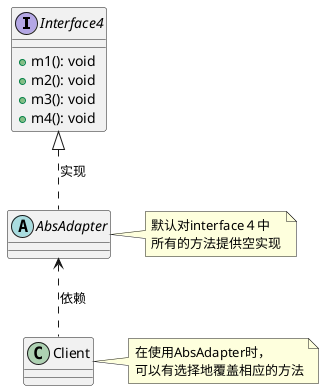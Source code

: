 @startuml

interface Interface4{

    + m1(): void
    + m2(): void
    + m3(): void
    + m4(): void
}

abstract class AbsAdapter {

}

note right: 默认对interface４中\n所有的方法提供空实现

Interface4 <|.. AbsAdapter:实现

class Client {

}

note right: 在使用AbsAdapter时，\n可以有选择地覆盖相应的方法

AbsAdapter <.. Client:依赖

@enduml
